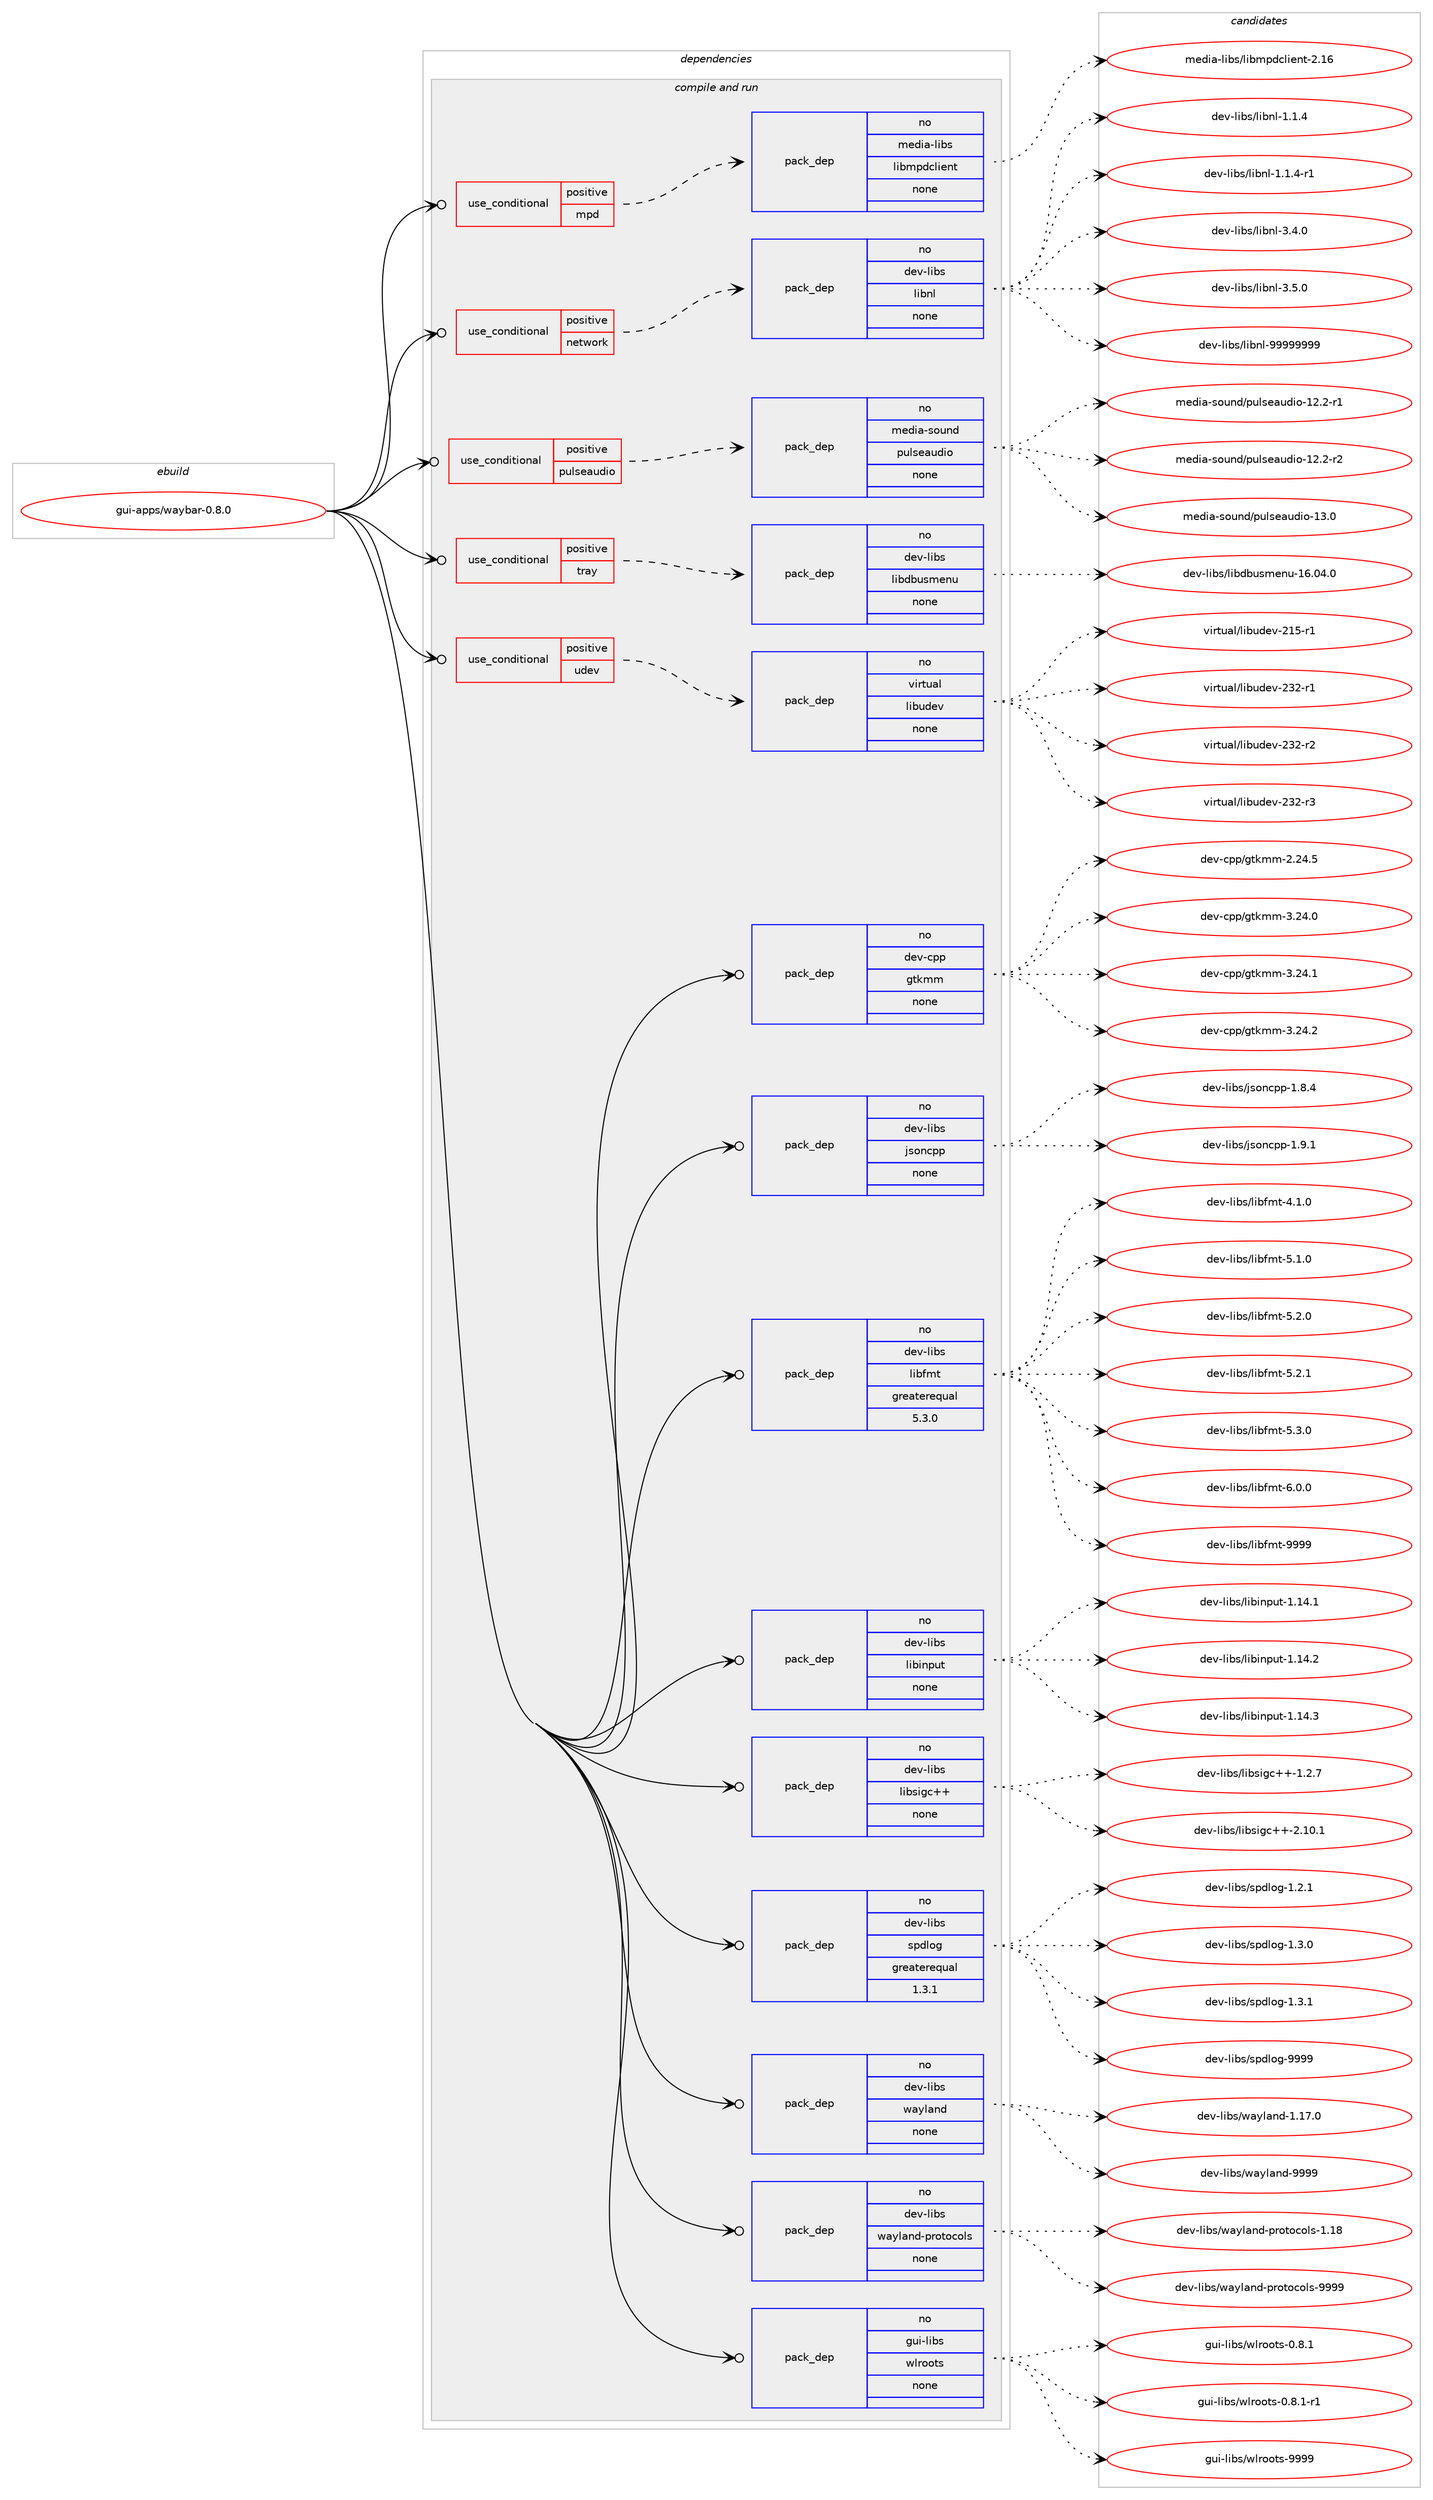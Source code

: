 digraph prolog {

# *************
# Graph options
# *************

newrank=true;
concentrate=true;
compound=true;
graph [rankdir=LR,fontname=Helvetica,fontsize=10,ranksep=1.5];#, ranksep=2.5, nodesep=0.2];
edge  [arrowhead=vee];
node  [fontname=Helvetica,fontsize=10];

# **********
# The ebuild
# **********

subgraph cluster_leftcol {
color=gray;
rank=same;
label=<<i>ebuild</i>>;
id [label="gui-apps/waybar-0.8.0", color=red, width=4, href="../gui-apps/waybar-0.8.0.svg"];
}

# ****************
# The dependencies
# ****************

subgraph cluster_midcol {
color=gray;
label=<<i>dependencies</i>>;
subgraph cluster_compile {
fillcolor="#eeeeee";
style=filled;
label=<<i>compile</i>>;
}
subgraph cluster_compileandrun {
fillcolor="#eeeeee";
style=filled;
label=<<i>compile and run</i>>;
subgraph cond186316 {
dependency750886 [label=<<TABLE BORDER="0" CELLBORDER="1" CELLSPACING="0" CELLPADDING="4"><TR><TD ROWSPAN="3" CELLPADDING="10">use_conditional</TD></TR><TR><TD>positive</TD></TR><TR><TD>mpd</TD></TR></TABLE>>, shape=none, color=red];
subgraph pack551917 {
dependency750887 [label=<<TABLE BORDER="0" CELLBORDER="1" CELLSPACING="0" CELLPADDING="4" WIDTH="220"><TR><TD ROWSPAN="6" CELLPADDING="30">pack_dep</TD></TR><TR><TD WIDTH="110">no</TD></TR><TR><TD>media-libs</TD></TR><TR><TD>libmpdclient</TD></TR><TR><TD>none</TD></TR><TR><TD></TD></TR></TABLE>>, shape=none, color=blue];
}
dependency750886:e -> dependency750887:w [weight=20,style="dashed",arrowhead="vee"];
}
id:e -> dependency750886:w [weight=20,style="solid",arrowhead="odotvee"];
subgraph cond186317 {
dependency750888 [label=<<TABLE BORDER="0" CELLBORDER="1" CELLSPACING="0" CELLPADDING="4"><TR><TD ROWSPAN="3" CELLPADDING="10">use_conditional</TD></TR><TR><TD>positive</TD></TR><TR><TD>network</TD></TR></TABLE>>, shape=none, color=red];
subgraph pack551918 {
dependency750889 [label=<<TABLE BORDER="0" CELLBORDER="1" CELLSPACING="0" CELLPADDING="4" WIDTH="220"><TR><TD ROWSPAN="6" CELLPADDING="30">pack_dep</TD></TR><TR><TD WIDTH="110">no</TD></TR><TR><TD>dev-libs</TD></TR><TR><TD>libnl</TD></TR><TR><TD>none</TD></TR><TR><TD></TD></TR></TABLE>>, shape=none, color=blue];
}
dependency750888:e -> dependency750889:w [weight=20,style="dashed",arrowhead="vee"];
}
id:e -> dependency750888:w [weight=20,style="solid",arrowhead="odotvee"];
subgraph cond186318 {
dependency750890 [label=<<TABLE BORDER="0" CELLBORDER="1" CELLSPACING="0" CELLPADDING="4"><TR><TD ROWSPAN="3" CELLPADDING="10">use_conditional</TD></TR><TR><TD>positive</TD></TR><TR><TD>pulseaudio</TD></TR></TABLE>>, shape=none, color=red];
subgraph pack551919 {
dependency750891 [label=<<TABLE BORDER="0" CELLBORDER="1" CELLSPACING="0" CELLPADDING="4" WIDTH="220"><TR><TD ROWSPAN="6" CELLPADDING="30">pack_dep</TD></TR><TR><TD WIDTH="110">no</TD></TR><TR><TD>media-sound</TD></TR><TR><TD>pulseaudio</TD></TR><TR><TD>none</TD></TR><TR><TD></TD></TR></TABLE>>, shape=none, color=blue];
}
dependency750890:e -> dependency750891:w [weight=20,style="dashed",arrowhead="vee"];
}
id:e -> dependency750890:w [weight=20,style="solid",arrowhead="odotvee"];
subgraph cond186319 {
dependency750892 [label=<<TABLE BORDER="0" CELLBORDER="1" CELLSPACING="0" CELLPADDING="4"><TR><TD ROWSPAN="3" CELLPADDING="10">use_conditional</TD></TR><TR><TD>positive</TD></TR><TR><TD>tray</TD></TR></TABLE>>, shape=none, color=red];
subgraph pack551920 {
dependency750893 [label=<<TABLE BORDER="0" CELLBORDER="1" CELLSPACING="0" CELLPADDING="4" WIDTH="220"><TR><TD ROWSPAN="6" CELLPADDING="30">pack_dep</TD></TR><TR><TD WIDTH="110">no</TD></TR><TR><TD>dev-libs</TD></TR><TR><TD>libdbusmenu</TD></TR><TR><TD>none</TD></TR><TR><TD></TD></TR></TABLE>>, shape=none, color=blue];
}
dependency750892:e -> dependency750893:w [weight=20,style="dashed",arrowhead="vee"];
}
id:e -> dependency750892:w [weight=20,style="solid",arrowhead="odotvee"];
subgraph cond186320 {
dependency750894 [label=<<TABLE BORDER="0" CELLBORDER="1" CELLSPACING="0" CELLPADDING="4"><TR><TD ROWSPAN="3" CELLPADDING="10">use_conditional</TD></TR><TR><TD>positive</TD></TR><TR><TD>udev</TD></TR></TABLE>>, shape=none, color=red];
subgraph pack551921 {
dependency750895 [label=<<TABLE BORDER="0" CELLBORDER="1" CELLSPACING="0" CELLPADDING="4" WIDTH="220"><TR><TD ROWSPAN="6" CELLPADDING="30">pack_dep</TD></TR><TR><TD WIDTH="110">no</TD></TR><TR><TD>virtual</TD></TR><TR><TD>libudev</TD></TR><TR><TD>none</TD></TR><TR><TD></TD></TR></TABLE>>, shape=none, color=blue];
}
dependency750894:e -> dependency750895:w [weight=20,style="dashed",arrowhead="vee"];
}
id:e -> dependency750894:w [weight=20,style="solid",arrowhead="odotvee"];
subgraph pack551922 {
dependency750896 [label=<<TABLE BORDER="0" CELLBORDER="1" CELLSPACING="0" CELLPADDING="4" WIDTH="220"><TR><TD ROWSPAN="6" CELLPADDING="30">pack_dep</TD></TR><TR><TD WIDTH="110">no</TD></TR><TR><TD>dev-cpp</TD></TR><TR><TD>gtkmm</TD></TR><TR><TD>none</TD></TR><TR><TD></TD></TR></TABLE>>, shape=none, color=blue];
}
id:e -> dependency750896:w [weight=20,style="solid",arrowhead="odotvee"];
subgraph pack551923 {
dependency750897 [label=<<TABLE BORDER="0" CELLBORDER="1" CELLSPACING="0" CELLPADDING="4" WIDTH="220"><TR><TD ROWSPAN="6" CELLPADDING="30">pack_dep</TD></TR><TR><TD WIDTH="110">no</TD></TR><TR><TD>dev-libs</TD></TR><TR><TD>jsoncpp</TD></TR><TR><TD>none</TD></TR><TR><TD></TD></TR></TABLE>>, shape=none, color=blue];
}
id:e -> dependency750897:w [weight=20,style="solid",arrowhead="odotvee"];
subgraph pack551924 {
dependency750898 [label=<<TABLE BORDER="0" CELLBORDER="1" CELLSPACING="0" CELLPADDING="4" WIDTH="220"><TR><TD ROWSPAN="6" CELLPADDING="30">pack_dep</TD></TR><TR><TD WIDTH="110">no</TD></TR><TR><TD>dev-libs</TD></TR><TR><TD>libfmt</TD></TR><TR><TD>greaterequal</TD></TR><TR><TD>5.3.0</TD></TR></TABLE>>, shape=none, color=blue];
}
id:e -> dependency750898:w [weight=20,style="solid",arrowhead="odotvee"];
subgraph pack551925 {
dependency750899 [label=<<TABLE BORDER="0" CELLBORDER="1" CELLSPACING="0" CELLPADDING="4" WIDTH="220"><TR><TD ROWSPAN="6" CELLPADDING="30">pack_dep</TD></TR><TR><TD WIDTH="110">no</TD></TR><TR><TD>dev-libs</TD></TR><TR><TD>libinput</TD></TR><TR><TD>none</TD></TR><TR><TD></TD></TR></TABLE>>, shape=none, color=blue];
}
id:e -> dependency750899:w [weight=20,style="solid",arrowhead="odotvee"];
subgraph pack551926 {
dependency750900 [label=<<TABLE BORDER="0" CELLBORDER="1" CELLSPACING="0" CELLPADDING="4" WIDTH="220"><TR><TD ROWSPAN="6" CELLPADDING="30">pack_dep</TD></TR><TR><TD WIDTH="110">no</TD></TR><TR><TD>dev-libs</TD></TR><TR><TD>libsigc++</TD></TR><TR><TD>none</TD></TR><TR><TD></TD></TR></TABLE>>, shape=none, color=blue];
}
id:e -> dependency750900:w [weight=20,style="solid",arrowhead="odotvee"];
subgraph pack551927 {
dependency750901 [label=<<TABLE BORDER="0" CELLBORDER="1" CELLSPACING="0" CELLPADDING="4" WIDTH="220"><TR><TD ROWSPAN="6" CELLPADDING="30">pack_dep</TD></TR><TR><TD WIDTH="110">no</TD></TR><TR><TD>dev-libs</TD></TR><TR><TD>spdlog</TD></TR><TR><TD>greaterequal</TD></TR><TR><TD>1.3.1</TD></TR></TABLE>>, shape=none, color=blue];
}
id:e -> dependency750901:w [weight=20,style="solid",arrowhead="odotvee"];
subgraph pack551928 {
dependency750902 [label=<<TABLE BORDER="0" CELLBORDER="1" CELLSPACING="0" CELLPADDING="4" WIDTH="220"><TR><TD ROWSPAN="6" CELLPADDING="30">pack_dep</TD></TR><TR><TD WIDTH="110">no</TD></TR><TR><TD>dev-libs</TD></TR><TR><TD>wayland</TD></TR><TR><TD>none</TD></TR><TR><TD></TD></TR></TABLE>>, shape=none, color=blue];
}
id:e -> dependency750902:w [weight=20,style="solid",arrowhead="odotvee"];
subgraph pack551929 {
dependency750903 [label=<<TABLE BORDER="0" CELLBORDER="1" CELLSPACING="0" CELLPADDING="4" WIDTH="220"><TR><TD ROWSPAN="6" CELLPADDING="30">pack_dep</TD></TR><TR><TD WIDTH="110">no</TD></TR><TR><TD>dev-libs</TD></TR><TR><TD>wayland-protocols</TD></TR><TR><TD>none</TD></TR><TR><TD></TD></TR></TABLE>>, shape=none, color=blue];
}
id:e -> dependency750903:w [weight=20,style="solid",arrowhead="odotvee"];
subgraph pack551930 {
dependency750904 [label=<<TABLE BORDER="0" CELLBORDER="1" CELLSPACING="0" CELLPADDING="4" WIDTH="220"><TR><TD ROWSPAN="6" CELLPADDING="30">pack_dep</TD></TR><TR><TD WIDTH="110">no</TD></TR><TR><TD>gui-libs</TD></TR><TR><TD>wlroots</TD></TR><TR><TD>none</TD></TR><TR><TD></TD></TR></TABLE>>, shape=none, color=blue];
}
id:e -> dependency750904:w [weight=20,style="solid",arrowhead="odotvee"];
}
subgraph cluster_run {
fillcolor="#eeeeee";
style=filled;
label=<<i>run</i>>;
}
}

# **************
# The candidates
# **************

subgraph cluster_choices {
rank=same;
color=gray;
label=<<i>candidates</i>>;

subgraph choice551917 {
color=black;
nodesep=1;
choice1091011001059745108105981154710810598109112100991081051011101164550464954 [label="media-libs/libmpdclient-2.16", color=red, width=4,href="../media-libs/libmpdclient-2.16.svg"];
dependency750887:e -> choice1091011001059745108105981154710810598109112100991081051011101164550464954:w [style=dotted,weight="100"];
}
subgraph choice551918 {
color=black;
nodesep=1;
choice10010111845108105981154710810598110108454946494652 [label="dev-libs/libnl-1.1.4", color=red, width=4,href="../dev-libs/libnl-1.1.4.svg"];
choice100101118451081059811547108105981101084549464946524511449 [label="dev-libs/libnl-1.1.4-r1", color=red, width=4,href="../dev-libs/libnl-1.1.4-r1.svg"];
choice10010111845108105981154710810598110108455146524648 [label="dev-libs/libnl-3.4.0", color=red, width=4,href="../dev-libs/libnl-3.4.0.svg"];
choice10010111845108105981154710810598110108455146534648 [label="dev-libs/libnl-3.5.0", color=red, width=4,href="../dev-libs/libnl-3.5.0.svg"];
choice10010111845108105981154710810598110108455757575757575757 [label="dev-libs/libnl-99999999", color=red, width=4,href="../dev-libs/libnl-99999999.svg"];
dependency750889:e -> choice10010111845108105981154710810598110108454946494652:w [style=dotted,weight="100"];
dependency750889:e -> choice100101118451081059811547108105981101084549464946524511449:w [style=dotted,weight="100"];
dependency750889:e -> choice10010111845108105981154710810598110108455146524648:w [style=dotted,weight="100"];
dependency750889:e -> choice10010111845108105981154710810598110108455146534648:w [style=dotted,weight="100"];
dependency750889:e -> choice10010111845108105981154710810598110108455757575757575757:w [style=dotted,weight="100"];
}
subgraph choice551919 {
color=black;
nodesep=1;
choice1091011001059745115111117110100471121171081151019711710010511145495046504511449 [label="media-sound/pulseaudio-12.2-r1", color=red, width=4,href="../media-sound/pulseaudio-12.2-r1.svg"];
choice1091011001059745115111117110100471121171081151019711710010511145495046504511450 [label="media-sound/pulseaudio-12.2-r2", color=red, width=4,href="../media-sound/pulseaudio-12.2-r2.svg"];
choice109101100105974511511111711010047112117108115101971171001051114549514648 [label="media-sound/pulseaudio-13.0", color=red, width=4,href="../media-sound/pulseaudio-13.0.svg"];
dependency750891:e -> choice1091011001059745115111117110100471121171081151019711710010511145495046504511449:w [style=dotted,weight="100"];
dependency750891:e -> choice1091011001059745115111117110100471121171081151019711710010511145495046504511450:w [style=dotted,weight="100"];
dependency750891:e -> choice109101100105974511511111711010047112117108115101971171001051114549514648:w [style=dotted,weight="100"];
}
subgraph choice551920 {
color=black;
nodesep=1;
choice10010111845108105981154710810598100981171151091011101174549544648524648 [label="dev-libs/libdbusmenu-16.04.0", color=red, width=4,href="../dev-libs/libdbusmenu-16.04.0.svg"];
dependency750893:e -> choice10010111845108105981154710810598100981171151091011101174549544648524648:w [style=dotted,weight="100"];
}
subgraph choice551921 {
color=black;
nodesep=1;
choice118105114116117971084710810598117100101118455049534511449 [label="virtual/libudev-215-r1", color=red, width=4,href="../virtual/libudev-215-r1.svg"];
choice118105114116117971084710810598117100101118455051504511449 [label="virtual/libudev-232-r1", color=red, width=4,href="../virtual/libudev-232-r1.svg"];
choice118105114116117971084710810598117100101118455051504511450 [label="virtual/libudev-232-r2", color=red, width=4,href="../virtual/libudev-232-r2.svg"];
choice118105114116117971084710810598117100101118455051504511451 [label="virtual/libudev-232-r3", color=red, width=4,href="../virtual/libudev-232-r3.svg"];
dependency750895:e -> choice118105114116117971084710810598117100101118455049534511449:w [style=dotted,weight="100"];
dependency750895:e -> choice118105114116117971084710810598117100101118455051504511449:w [style=dotted,weight="100"];
dependency750895:e -> choice118105114116117971084710810598117100101118455051504511450:w [style=dotted,weight="100"];
dependency750895:e -> choice118105114116117971084710810598117100101118455051504511451:w [style=dotted,weight="100"];
}
subgraph choice551922 {
color=black;
nodesep=1;
choice10010111845991121124710311610710910945504650524653 [label="dev-cpp/gtkmm-2.24.5", color=red, width=4,href="../dev-cpp/gtkmm-2.24.5.svg"];
choice10010111845991121124710311610710910945514650524648 [label="dev-cpp/gtkmm-3.24.0", color=red, width=4,href="../dev-cpp/gtkmm-3.24.0.svg"];
choice10010111845991121124710311610710910945514650524649 [label="dev-cpp/gtkmm-3.24.1", color=red, width=4,href="../dev-cpp/gtkmm-3.24.1.svg"];
choice10010111845991121124710311610710910945514650524650 [label="dev-cpp/gtkmm-3.24.2", color=red, width=4,href="../dev-cpp/gtkmm-3.24.2.svg"];
dependency750896:e -> choice10010111845991121124710311610710910945504650524653:w [style=dotted,weight="100"];
dependency750896:e -> choice10010111845991121124710311610710910945514650524648:w [style=dotted,weight="100"];
dependency750896:e -> choice10010111845991121124710311610710910945514650524649:w [style=dotted,weight="100"];
dependency750896:e -> choice10010111845991121124710311610710910945514650524650:w [style=dotted,weight="100"];
}
subgraph choice551923 {
color=black;
nodesep=1;
choice10010111845108105981154710611511111099112112454946564652 [label="dev-libs/jsoncpp-1.8.4", color=red, width=4,href="../dev-libs/jsoncpp-1.8.4.svg"];
choice10010111845108105981154710611511111099112112454946574649 [label="dev-libs/jsoncpp-1.9.1", color=red, width=4,href="../dev-libs/jsoncpp-1.9.1.svg"];
dependency750897:e -> choice10010111845108105981154710611511111099112112454946564652:w [style=dotted,weight="100"];
dependency750897:e -> choice10010111845108105981154710611511111099112112454946574649:w [style=dotted,weight="100"];
}
subgraph choice551924 {
color=black;
nodesep=1;
choice10010111845108105981154710810598102109116455246494648 [label="dev-libs/libfmt-4.1.0", color=red, width=4,href="../dev-libs/libfmt-4.1.0.svg"];
choice10010111845108105981154710810598102109116455346494648 [label="dev-libs/libfmt-5.1.0", color=red, width=4,href="../dev-libs/libfmt-5.1.0.svg"];
choice10010111845108105981154710810598102109116455346504648 [label="dev-libs/libfmt-5.2.0", color=red, width=4,href="../dev-libs/libfmt-5.2.0.svg"];
choice10010111845108105981154710810598102109116455346504649 [label="dev-libs/libfmt-5.2.1", color=red, width=4,href="../dev-libs/libfmt-5.2.1.svg"];
choice10010111845108105981154710810598102109116455346514648 [label="dev-libs/libfmt-5.3.0", color=red, width=4,href="../dev-libs/libfmt-5.3.0.svg"];
choice10010111845108105981154710810598102109116455446484648 [label="dev-libs/libfmt-6.0.0", color=red, width=4,href="../dev-libs/libfmt-6.0.0.svg"];
choice100101118451081059811547108105981021091164557575757 [label="dev-libs/libfmt-9999", color=red, width=4,href="../dev-libs/libfmt-9999.svg"];
dependency750898:e -> choice10010111845108105981154710810598102109116455246494648:w [style=dotted,weight="100"];
dependency750898:e -> choice10010111845108105981154710810598102109116455346494648:w [style=dotted,weight="100"];
dependency750898:e -> choice10010111845108105981154710810598102109116455346504648:w [style=dotted,weight="100"];
dependency750898:e -> choice10010111845108105981154710810598102109116455346504649:w [style=dotted,weight="100"];
dependency750898:e -> choice10010111845108105981154710810598102109116455346514648:w [style=dotted,weight="100"];
dependency750898:e -> choice10010111845108105981154710810598102109116455446484648:w [style=dotted,weight="100"];
dependency750898:e -> choice100101118451081059811547108105981021091164557575757:w [style=dotted,weight="100"];
}
subgraph choice551925 {
color=black;
nodesep=1;
choice1001011184510810598115471081059810511011211711645494649524649 [label="dev-libs/libinput-1.14.1", color=red, width=4,href="../dev-libs/libinput-1.14.1.svg"];
choice1001011184510810598115471081059810511011211711645494649524650 [label="dev-libs/libinput-1.14.2", color=red, width=4,href="../dev-libs/libinput-1.14.2.svg"];
choice1001011184510810598115471081059810511011211711645494649524651 [label="dev-libs/libinput-1.14.3", color=red, width=4,href="../dev-libs/libinput-1.14.3.svg"];
dependency750899:e -> choice1001011184510810598115471081059810511011211711645494649524649:w [style=dotted,weight="100"];
dependency750899:e -> choice1001011184510810598115471081059810511011211711645494649524650:w [style=dotted,weight="100"];
dependency750899:e -> choice1001011184510810598115471081059810511011211711645494649524651:w [style=dotted,weight="100"];
}
subgraph choice551926 {
color=black;
nodesep=1;
choice10010111845108105981154710810598115105103994343454946504655 [label="dev-libs/libsigc++-1.2.7", color=red, width=4,href="../dev-libs/libsigc++-1.2.7.svg"];
choice1001011184510810598115471081059811510510399434345504649484649 [label="dev-libs/libsigc++-2.10.1", color=red, width=4,href="../dev-libs/libsigc++-2.10.1.svg"];
dependency750900:e -> choice10010111845108105981154710810598115105103994343454946504655:w [style=dotted,weight="100"];
dependency750900:e -> choice1001011184510810598115471081059811510510399434345504649484649:w [style=dotted,weight="100"];
}
subgraph choice551927 {
color=black;
nodesep=1;
choice100101118451081059811547115112100108111103454946504649 [label="dev-libs/spdlog-1.2.1", color=red, width=4,href="../dev-libs/spdlog-1.2.1.svg"];
choice100101118451081059811547115112100108111103454946514648 [label="dev-libs/spdlog-1.3.0", color=red, width=4,href="../dev-libs/spdlog-1.3.0.svg"];
choice100101118451081059811547115112100108111103454946514649 [label="dev-libs/spdlog-1.3.1", color=red, width=4,href="../dev-libs/spdlog-1.3.1.svg"];
choice1001011184510810598115471151121001081111034557575757 [label="dev-libs/spdlog-9999", color=red, width=4,href="../dev-libs/spdlog-9999.svg"];
dependency750901:e -> choice100101118451081059811547115112100108111103454946504649:w [style=dotted,weight="100"];
dependency750901:e -> choice100101118451081059811547115112100108111103454946514648:w [style=dotted,weight="100"];
dependency750901:e -> choice100101118451081059811547115112100108111103454946514649:w [style=dotted,weight="100"];
dependency750901:e -> choice1001011184510810598115471151121001081111034557575757:w [style=dotted,weight="100"];
}
subgraph choice551928 {
color=black;
nodesep=1;
choice100101118451081059811547119971211089711010045494649554648 [label="dev-libs/wayland-1.17.0", color=red, width=4,href="../dev-libs/wayland-1.17.0.svg"];
choice10010111845108105981154711997121108971101004557575757 [label="dev-libs/wayland-9999", color=red, width=4,href="../dev-libs/wayland-9999.svg"];
dependency750902:e -> choice100101118451081059811547119971211089711010045494649554648:w [style=dotted,weight="100"];
dependency750902:e -> choice10010111845108105981154711997121108971101004557575757:w [style=dotted,weight="100"];
}
subgraph choice551929 {
color=black;
nodesep=1;
choice100101118451081059811547119971211089711010045112114111116111991111081154549464956 [label="dev-libs/wayland-protocols-1.18", color=red, width=4,href="../dev-libs/wayland-protocols-1.18.svg"];
choice100101118451081059811547119971211089711010045112114111116111991111081154557575757 [label="dev-libs/wayland-protocols-9999", color=red, width=4,href="../dev-libs/wayland-protocols-9999.svg"];
dependency750903:e -> choice100101118451081059811547119971211089711010045112114111116111991111081154549464956:w [style=dotted,weight="100"];
dependency750903:e -> choice100101118451081059811547119971211089711010045112114111116111991111081154557575757:w [style=dotted,weight="100"];
}
subgraph choice551930 {
color=black;
nodesep=1;
choice103117105451081059811547119108114111111116115454846564649 [label="gui-libs/wlroots-0.8.1", color=red, width=4,href="../gui-libs/wlroots-0.8.1.svg"];
choice1031171054510810598115471191081141111111161154548465646494511449 [label="gui-libs/wlroots-0.8.1-r1", color=red, width=4,href="../gui-libs/wlroots-0.8.1-r1.svg"];
choice1031171054510810598115471191081141111111161154557575757 [label="gui-libs/wlroots-9999", color=red, width=4,href="../gui-libs/wlroots-9999.svg"];
dependency750904:e -> choice103117105451081059811547119108114111111116115454846564649:w [style=dotted,weight="100"];
dependency750904:e -> choice1031171054510810598115471191081141111111161154548465646494511449:w [style=dotted,weight="100"];
dependency750904:e -> choice1031171054510810598115471191081141111111161154557575757:w [style=dotted,weight="100"];
}
}

}
